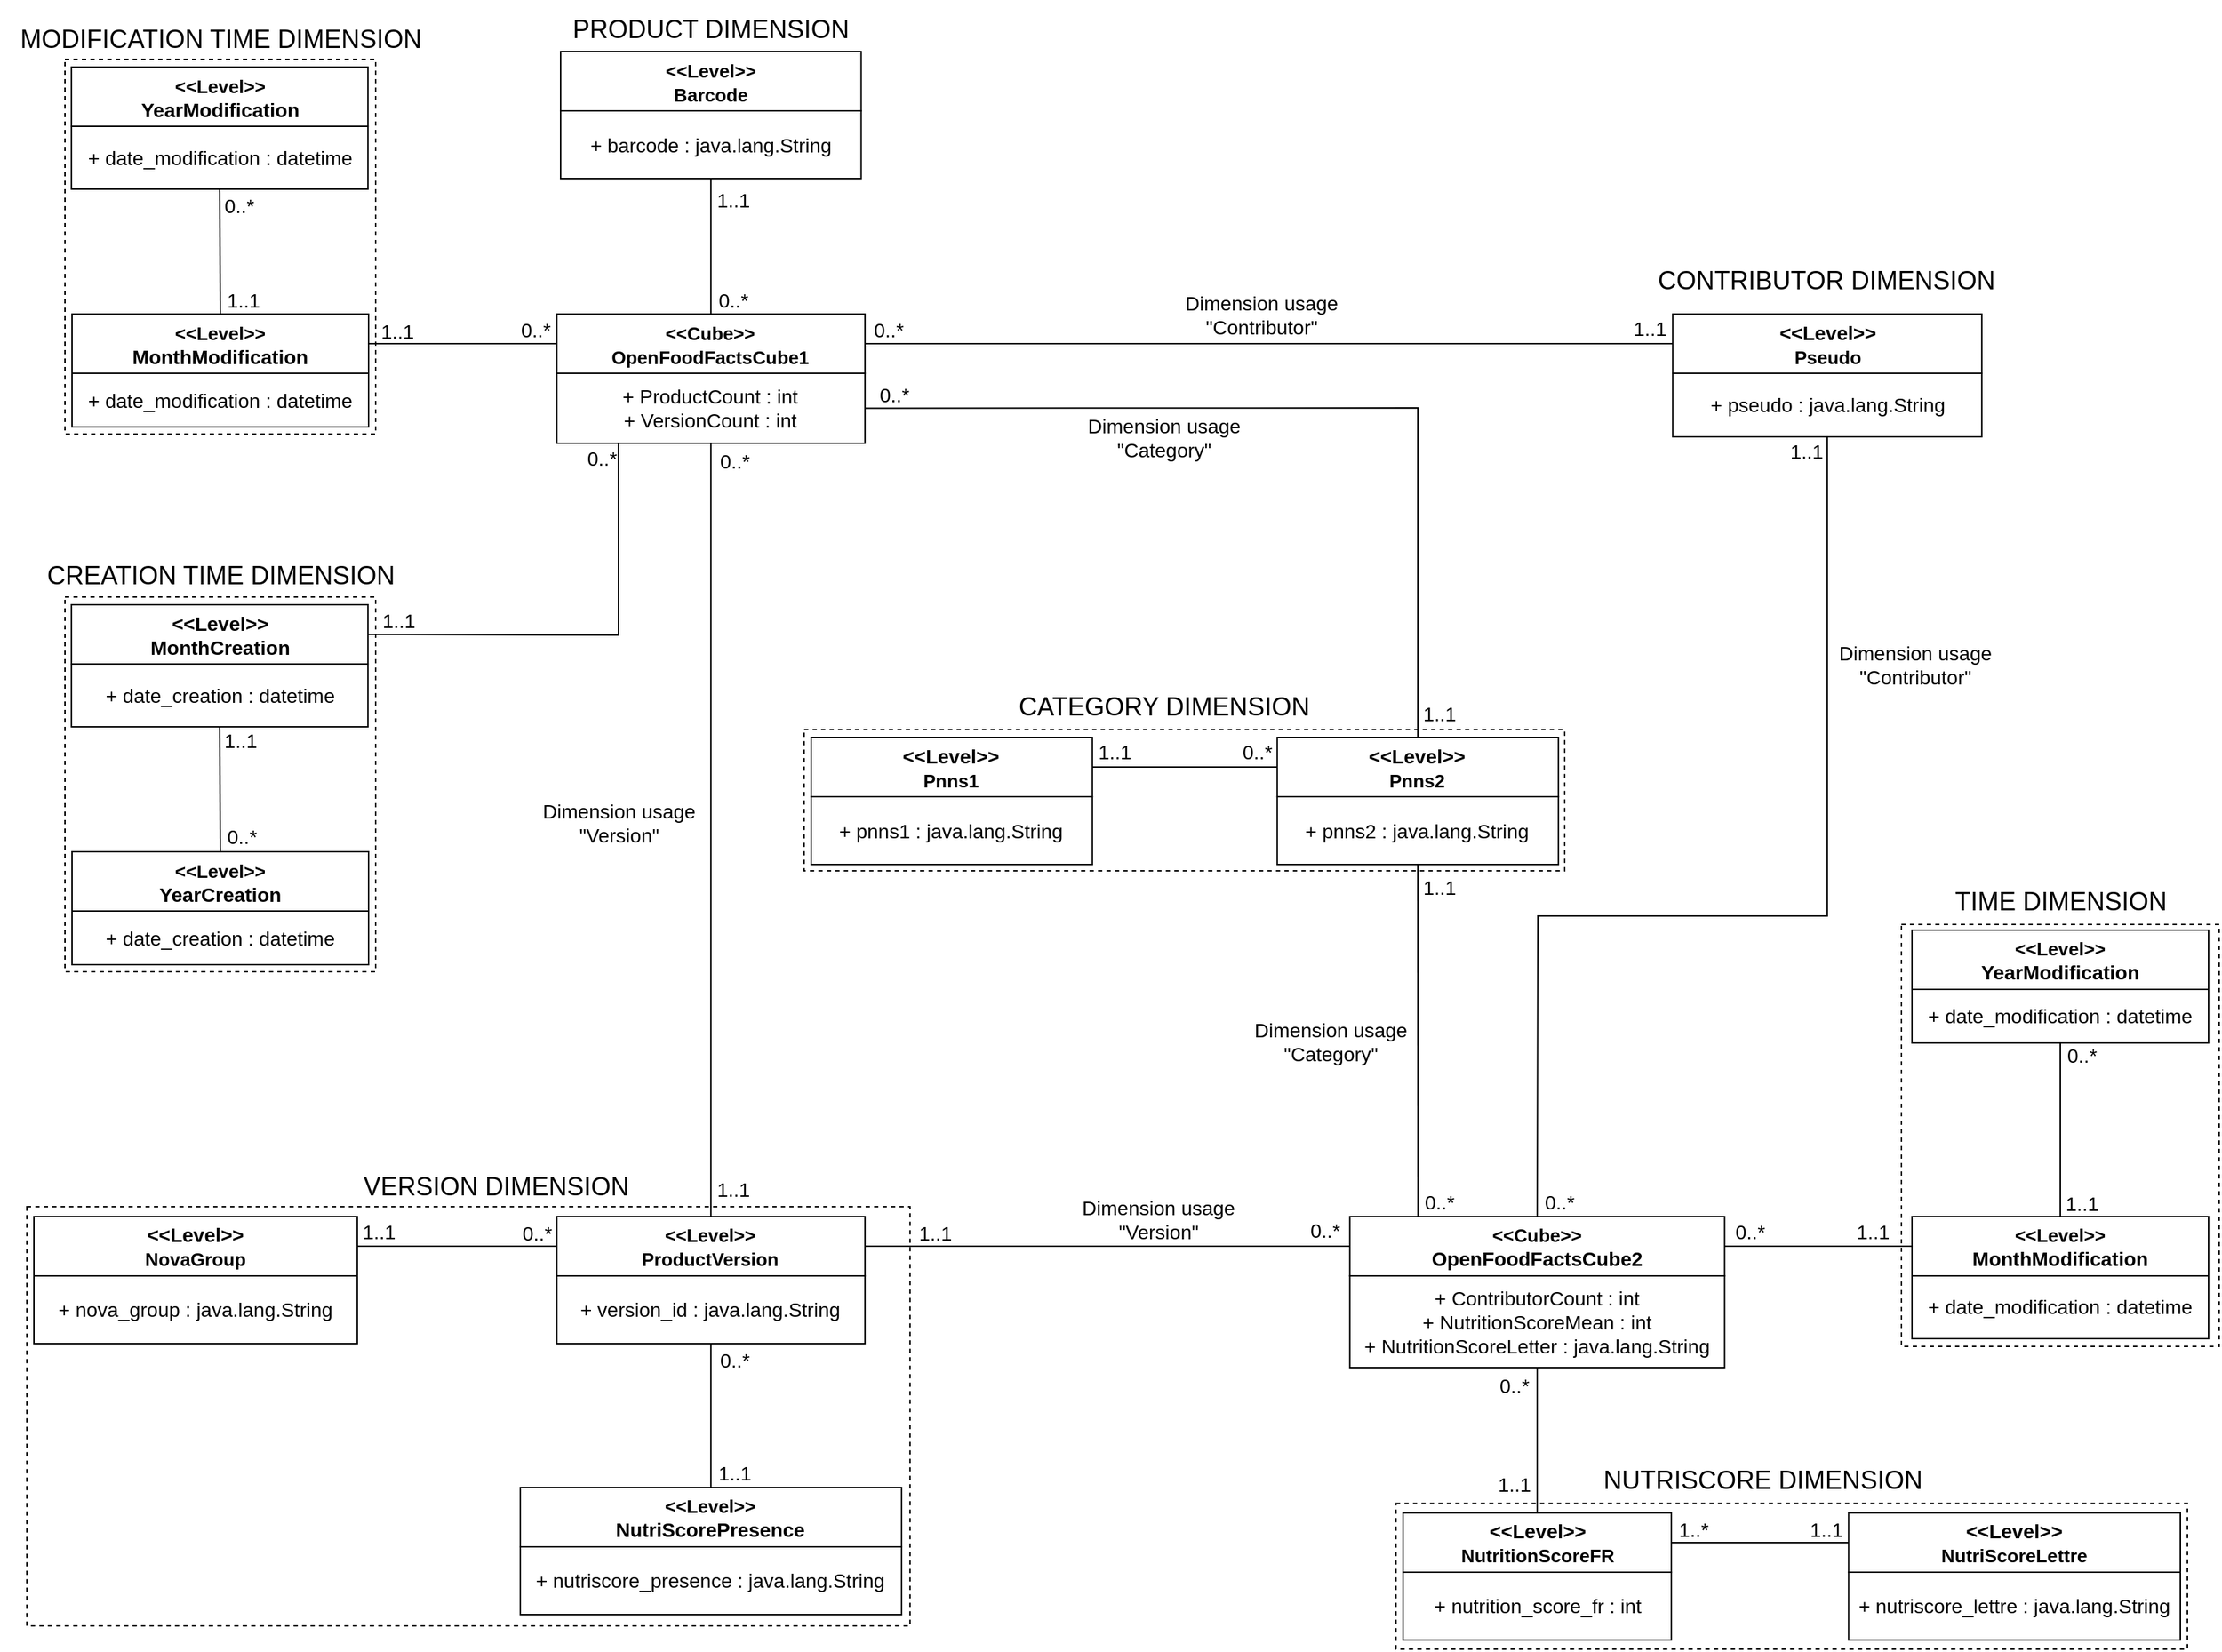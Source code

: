 <mxfile version="22.1.11" type="device">
  <diagram id="2xOe5xubepqIjJ3LcJC1" name="Page-1">
    <mxGraphModel dx="1867" dy="175" grid="1" gridSize="10" guides="1" tooltips="1" connect="1" arrows="1" fold="1" page="1" pageScale="1" pageWidth="827" pageHeight="1169" math="0" shadow="0">
      <root>
        <mxCell id="0" />
        <mxCell id="1" parent="0" />
        <mxCell id="ZT_hO3a8LjF3KQZG9V5w-110" value="" style="rounded=0;whiteSpace=wrap;html=1;fillColor=none;dashed=1;" parent="1" vertex="1">
          <mxGeometry x="1814.57" y="2416.26" width="560.43" height="103.25" as="geometry" />
        </mxCell>
        <mxCell id="-UdpKEmKfV3WiR_RU4ag-10" value="" style="rounded=0;whiteSpace=wrap;html=1;fillColor=none;dashed=1;" parent="1" vertex="1">
          <mxGeometry x="845" y="2206" width="625.43" height="297" as="geometry" />
        </mxCell>
        <mxCell id="ZT_hO3a8LjF3KQZG9V5w-55" value="" style="rounded=0;whiteSpace=wrap;html=1;fillColor=none;dashed=1;" parent="1" vertex="1">
          <mxGeometry x="1395.43" y="1868" width="538.57" height="100" as="geometry" />
        </mxCell>
        <mxCell id="6d00vNp0HRFiDjTd-FTX-48" value="" style="rounded=0;whiteSpace=wrap;html=1;fillColor=none;dashed=1;" parent="1" vertex="1">
          <mxGeometry x="872" y="1393" width="220" height="265.5" as="geometry" />
        </mxCell>
        <mxCell id="6d00vNp0HRFiDjTd-FTX-49" value="&lt;div style=&quot;&quot;&gt;&lt;span style=&quot;caret-color: rgb(0, 0, 0); font-family: sans-serif; font-size: 13.12px; font-weight: 700; background-color: rgb(255, 255, 255);&quot;&gt;&amp;lt;&amp;lt;Cube&amp;gt;&amp;gt;&lt;/span&gt;&lt;span style=&quot;background-color: initial;&quot;&gt;&lt;b&gt;&lt;br&gt;&lt;/b&gt;&lt;/span&gt;&lt;/div&gt;&lt;div style=&quot;&quot;&gt;&lt;span style=&quot;caret-color: rgb(0, 0, 0); font-family: sans-serif; font-size: 13.12px; font-weight: 700; background-color: rgb(255, 255, 255);&quot;&gt;OpenFoodFactsCube1&lt;/span&gt;&lt;/div&gt;" style="rounded=0;whiteSpace=wrap;html=1;snapToPoint=1;points=[[0.1,0],[0.2,0],[0.3,0],[0.4,0],[0.5,0],[0.6,0],[0.7,0],[0.8,0],[0.9,0],[0,0.1],[0,0.3],[0,0.5],[0,0.7],[0,0.9],[0.1,1],[0.2,1],[0.3,1],[0.4,1],[0.5,1],[0.6,1],[0.7,1],[0.8,1],[0.9,1],[1,0.1],[1,0.3],[1,0.5],[1,0.7],[1,0.9]];fontFamily=Helvetica;fontSize=14;fillColor=none;align=center;" parent="1" vertex="1">
          <mxGeometry x="1220.29" y="1573.5" width="218.28" height="42" as="geometry" />
        </mxCell>
        <mxCell id="6d00vNp0HRFiDjTd-FTX-50" value="&lt;span style=&quot;border-color: var(--border-color);&quot;&gt;+ ProductCount : int&lt;br&gt;+ VersionCount : int&lt;br style=&quot;border-color: var(--border-color);&quot;&gt;&lt;/span&gt;" style="rounded=0;whiteSpace=wrap;html=1;snapToPoint=1;points=[[0.1,0],[0.2,0],[0.3,0],[0.4,0],[0.5,0],[0.6,0],[0.7,0],[0.8,0],[0.9,0],[0,0.1],[0,0.3],[0,0.5],[0,0.7],[0,0.9],[0.1,1],[0.2,1],[0.3,1],[0.4,1],[0.5,1],[0.6,1],[0.7,1],[0.8,1],[0.9,1],[1,0.1],[1,0.3],[1,0.5],[1,0.7],[1,0.9]];fontFamily=Helvetica;fontSize=14;fillColor=none;" parent="1" vertex="1">
          <mxGeometry x="1220.29" y="1615.5" width="218.28" height="49.5" as="geometry" />
        </mxCell>
        <mxCell id="6d00vNp0HRFiDjTd-FTX-51" value="&lt;div style=&quot;&quot;&gt;&lt;span style=&quot;caret-color: rgb(0, 0, 0); font-family: sans-serif; font-size: 13.12px; background-color: rgb(255, 255, 255);&quot;&gt;&lt;b&gt;&amp;lt;&amp;lt;Level&amp;gt;&amp;gt;&lt;/b&gt;&lt;/span&gt;&lt;/div&gt;&lt;b&gt;MonthModification&lt;/b&gt;" style="rounded=0;whiteSpace=wrap;html=1;snapToPoint=1;points=[[0.1,0],[0.2,0],[0.3,0],[0.4,0],[0.5,0],[0.6,0],[0.7,0],[0.8,0],[0.9,0],[0,0.1],[0,0.3],[0,0.5],[0,0.7],[0,0.9],[0.1,1],[0.2,1],[0.3,1],[0.4,1],[0.5,1],[0.6,1],[0.7,1],[0.8,1],[0.9,1],[1,0.1],[1,0.3],[1,0.5],[1,0.7],[1,0.9]];fontFamily=Helvetica;fontSize=14;fillColor=none;align=center;" parent="1" vertex="1">
          <mxGeometry x="877" y="1573.5" width="210" height="42" as="geometry" />
        </mxCell>
        <mxCell id="6d00vNp0HRFiDjTd-FTX-52" value="&lt;span style=&quot;border-color: var(--border-color);&quot;&gt;+ date_modification&amp;nbsp;: datetime&lt;br style=&quot;border-color: var(--border-color);&quot;&gt;&lt;/span&gt;" style="rounded=0;whiteSpace=wrap;html=1;snapToPoint=1;points=[[0.1,0],[0.2,0],[0.3,0],[0.4,0],[0.5,0],[0.6,0],[0.7,0],[0.8,0],[0.9,0],[0,0.1],[0,0.3],[0,0.5],[0,0.7],[0,0.9],[0.1,1],[0.2,1],[0.3,1],[0.4,1],[0.5,1],[0.6,1],[0.7,1],[0.8,1],[0.9,1],[1,0.1],[1,0.3],[1,0.5],[1,0.7],[1,0.9]];fontFamily=Helvetica;fontSize=14;fillColor=none;" parent="1" vertex="1">
          <mxGeometry x="877" y="1615.5" width="210" height="38" as="geometry" />
        </mxCell>
        <mxCell id="6d00vNp0HRFiDjTd-FTX-53" value="&lt;div style=&quot;&quot;&gt;&lt;div style=&quot;border-color: var(--border-color);&quot;&gt;&lt;b&gt;&amp;lt;&amp;lt;Level&amp;gt;&amp;gt;&lt;span style=&quot;border-color: var(--border-color); background-color: initial;&quot;&gt;&lt;span style=&quot;border-color: var(--border-color);&quot;&gt;&lt;br style=&quot;border-color: var(--border-color);&quot;&gt;&lt;/span&gt;&lt;/span&gt;&lt;/b&gt;&lt;/div&gt;&lt;div style=&quot;border-color: var(--border-color);&quot;&gt;&lt;font style=&quot;border-color: var(--border-color);&quot; face=&quot;sans-serif&quot;&gt;&lt;span style=&quot;border-color: var(--border-color); font-size: 13.12px; background-color: rgb(255, 255, 255);&quot;&gt;&lt;b style=&quot;border-color: var(--border-color);&quot;&gt;Pseudo&lt;/b&gt;&lt;/span&gt;&lt;/font&gt;&lt;/div&gt;&lt;/div&gt;" style="rounded=0;whiteSpace=wrap;html=1;snapToPoint=1;points=[[0.1,0],[0.2,0],[0.3,0],[0.4,0],[0.5,0],[0.6,0],[0.7,0],[0.8,0],[0.9,0],[0,0.1],[0,0.3],[0,0.5],[0,0.7],[0,0.9],[0.1,1],[0.2,1],[0.3,1],[0.4,1],[0.5,1],[0.6,1],[0.7,1],[0.8,1],[0.9,1],[1,0.1],[1,0.3],[1,0.5],[1,0.7],[1,0.9]];fontFamily=Helvetica;fontSize=14;fillColor=none;align=center;" parent="1" vertex="1">
          <mxGeometry x="2010.57" y="1573.5" width="218.85" height="42" as="geometry" />
        </mxCell>
        <mxCell id="6d00vNp0HRFiDjTd-FTX-54" value="+ pseudo : java.lang.String" style="rounded=0;whiteSpace=wrap;html=1;snapToPoint=1;points=[[0.1,0],[0.2,0],[0.3,0],[0.4,0],[0.5,0],[0.6,0],[0.7,0],[0.8,0],[0.9,0],[0,0.1],[0,0.3],[0,0.5],[0,0.7],[0,0.9],[0.1,1],[0.2,1],[0.3,1],[0.4,1],[0.5,1],[0.6,1],[0.7,1],[0.8,1],[0.9,1],[1,0.1],[1,0.3],[1,0.5],[1,0.7],[1,0.9]];fontFamily=Helvetica;fontSize=14;fillColor=none;" parent="1" vertex="1">
          <mxGeometry x="2010.57" y="1615.5" width="218.85" height="45" as="geometry" />
        </mxCell>
        <mxCell id="6d00vNp0HRFiDjTd-FTX-55" value="" style="endArrow=none;html=1;rounded=0;exitX=1;exitY=0.5;exitDx=0;exitDy=0;fontStyle=1;entryX=0;entryY=0.5;entryDx=0;entryDy=0;" parent="1" source="6d00vNp0HRFiDjTd-FTX-49" target="6d00vNp0HRFiDjTd-FTX-53" edge="1">
          <mxGeometry width="50" height="50" relative="1" as="geometry">
            <mxPoint x="1192.29" y="1713.63" as="sourcePoint" />
            <mxPoint x="1990" y="1590" as="targetPoint" />
            <Array as="points" />
          </mxGeometry>
        </mxCell>
        <mxCell id="6d00vNp0HRFiDjTd-FTX-56" value="" style="endArrow=none;html=1;rounded=0;exitX=1;exitY=0.5;exitDx=0;exitDy=0;entryX=0;entryY=0.5;entryDx=0;entryDy=0;" parent="1" source="6d00vNp0HRFiDjTd-FTX-51" target="6d00vNp0HRFiDjTd-FTX-49" edge="1">
          <mxGeometry width="50" height="50" relative="1" as="geometry">
            <mxPoint x="1202.29" y="1780.5" as="sourcePoint" />
            <mxPoint x="1270.29" y="1773.5" as="targetPoint" />
          </mxGeometry>
        </mxCell>
        <mxCell id="6d00vNp0HRFiDjTd-FTX-57" value="&lt;font style=&quot;font-size: 14px;&quot;&gt;1..1&lt;/font&gt;" style="text;html=1;align=center;verticalAlign=middle;resizable=0;points=[];autosize=1;strokeColor=none;fillColor=none;" parent="1" vertex="1">
          <mxGeometry x="1968.64" y="1569" width="50" height="30" as="geometry" />
        </mxCell>
        <mxCell id="6d00vNp0HRFiDjTd-FTX-58" value="&lt;font style=&quot;font-size: 14px;&quot;&gt;0..*&lt;/font&gt;" style="text;html=1;align=center;verticalAlign=middle;resizable=0;points=[];autosize=1;strokeColor=none;fillColor=none;" parent="1" vertex="1">
          <mxGeometry x="1434.57" y="1569.5" width="40" height="30" as="geometry" />
        </mxCell>
        <mxCell id="6d00vNp0HRFiDjTd-FTX-59" value="&lt;font style=&quot;font-size: 14px;&quot;&gt;0..*&lt;/font&gt;" style="text;html=1;align=center;verticalAlign=middle;resizable=0;points=[];autosize=1;strokeColor=none;fillColor=none;" parent="1" vertex="1">
          <mxGeometry x="1185.43" y="1569.5" width="40" height="30" as="geometry" />
        </mxCell>
        <mxCell id="6d00vNp0HRFiDjTd-FTX-60" value="&lt;font style=&quot;font-size: 14px;&quot;&gt;1..1&lt;/font&gt;" style="text;html=1;align=center;verticalAlign=middle;resizable=0;points=[];autosize=1;strokeColor=none;fillColor=none;" parent="1" vertex="1">
          <mxGeometry x="1081.57" y="1570.5" width="50" height="30" as="geometry" />
        </mxCell>
        <mxCell id="6d00vNp0HRFiDjTd-FTX-61" value="&lt;div style=&quot;&quot;&gt;&lt;span style=&quot;caret-color: rgb(0, 0, 0); font-family: sans-serif; font-size: 13.12px; font-weight: 700; background-color: rgb(255, 255, 255);&quot;&gt;&amp;lt;&amp;lt;Level&amp;gt;&amp;gt;&lt;/span&gt;&lt;span style=&quot;background-color: initial;&quot;&gt;&lt;b&gt;&lt;br&gt;&lt;/b&gt;&lt;/span&gt;&lt;/div&gt;&lt;div style=&quot;&quot;&gt;&lt;font face=&quot;sans-serif&quot;&gt;&lt;span style=&quot;font-size: 13.12px; background-color: rgb(255, 255, 255);&quot;&gt;&lt;b&gt;Barcode&lt;/b&gt;&lt;/span&gt;&lt;/font&gt;&lt;/div&gt;" style="rounded=0;whiteSpace=wrap;html=1;snapToPoint=1;points=[[0.1,0],[0.2,0],[0.3,0],[0.4,0],[0.5,0],[0.6,0],[0.7,0],[0.8,0],[0.9,0],[0,0.1],[0,0.3],[0,0.5],[0,0.7],[0,0.9],[0.1,1],[0.2,1],[0.3,1],[0.4,1],[0.5,1],[0.6,1],[0.7,1],[0.8,1],[0.9,1],[1,0.1],[1,0.3],[1,0.5],[1,0.7],[1,0.9]];fontFamily=Helvetica;fontSize=14;fillColor=none;align=center;" parent="1" vertex="1">
          <mxGeometry x="1223.04" y="1387.5" width="212.78" height="42" as="geometry" />
        </mxCell>
        <mxCell id="6d00vNp0HRFiDjTd-FTX-62" value="&lt;span style=&quot;border-color: var(--border-color);&quot;&gt;+ barcode : java.lang.String&lt;br style=&quot;border-color: var(--border-color);&quot;&gt;&lt;/span&gt;" style="rounded=0;whiteSpace=wrap;html=1;snapToPoint=1;points=[[0.1,0],[0.2,0],[0.3,0],[0.4,0],[0.5,0],[0.6,0],[0.7,0],[0.8,0],[0.9,0],[0,0.1],[0,0.3],[0,0.5],[0,0.7],[0,0.9],[0.1,1],[0.2,1],[0.3,1],[0.4,1],[0.5,1],[0.6,1],[0.7,1],[0.8,1],[0.9,1],[1,0.1],[1,0.3],[1,0.5],[1,0.7],[1,0.9]];fontFamily=Helvetica;fontSize=14;fillColor=none;" parent="1" vertex="1">
          <mxGeometry x="1223.04" y="1429.5" width="212.78" height="48" as="geometry" />
        </mxCell>
        <mxCell id="6d00vNp0HRFiDjTd-FTX-63" value="&lt;font style=&quot;font-size: 18px;&quot;&gt;PRODUCT DIMENSION&lt;/font&gt;" style="text;html=1;align=center;verticalAlign=middle;resizable=0;points=[];autosize=1;strokeColor=none;fillColor=none;" parent="1" vertex="1">
          <mxGeometry x="1219.43" y="1351.5" width="220" height="40" as="geometry" />
        </mxCell>
        <mxCell id="6d00vNp0HRFiDjTd-FTX-64" value="&lt;div style=&quot;&quot;&gt;&lt;b&gt;&lt;span style=&quot;caret-color: rgb(0, 0, 0); font-family: sans-serif; font-size: 13.12px; background-color: rgb(255, 255, 255);&quot;&gt;&amp;lt;&amp;lt;Level&amp;gt;&amp;gt;&lt;/span&gt;&lt;/b&gt;&lt;/div&gt;&lt;b style=&quot;border-color: var(--border-color);&quot;&gt;YearModification&lt;/b&gt;" style="rounded=0;whiteSpace=wrap;html=1;snapToPoint=1;points=[[0.1,0],[0.2,0],[0.3,0],[0.4,0],[0.5,0],[0.6,0],[0.7,0],[0.8,0],[0.9,0],[0,0.1],[0,0.3],[0,0.5],[0,0.7],[0,0.9],[0.1,1],[0.2,1],[0.3,1],[0.4,1],[0.5,1],[0.6,1],[0.7,1],[0.8,1],[0.9,1],[1,0.1],[1,0.3],[1,0.5],[1,0.7],[1,0.9]];fontFamily=Helvetica;fontSize=14;fillColor=none;align=center;" parent="1" vertex="1">
          <mxGeometry x="876.57" y="1398.5" width="210" height="42" as="geometry" />
        </mxCell>
        <mxCell id="6d00vNp0HRFiDjTd-FTX-65" value="&lt;span style=&quot;border-color: var(--border-color);&quot;&gt;&lt;span style=&quot;border-color: var(--border-color);&quot;&gt;+ date_modification&amp;nbsp;: datetime&lt;br style=&quot;border-color: var(--border-color);&quot;&gt;&lt;/span&gt;&lt;/span&gt;" style="rounded=0;whiteSpace=wrap;html=1;snapToPoint=1;points=[[0.1,0],[0.2,0],[0.3,0],[0.4,0],[0.5,0],[0.6,0],[0.7,0],[0.8,0],[0.9,0],[0,0.1],[0,0.3],[0,0.5],[0,0.7],[0,0.9],[0.1,1],[0.2,1],[0.3,1],[0.4,1],[0.5,1],[0.6,1],[0.7,1],[0.8,1],[0.9,1],[1,0.1],[1,0.3],[1,0.5],[1,0.7],[1,0.9]];fontFamily=Helvetica;fontSize=14;fillColor=none;" parent="1" vertex="1">
          <mxGeometry x="876.57" y="1440.5" width="210" height="44.5" as="geometry" />
        </mxCell>
        <mxCell id="6d00vNp0HRFiDjTd-FTX-66" value="" style="endArrow=none;html=1;rounded=0;entryX=0.5;entryY=0;entryDx=0;entryDy=0;exitX=0.5;exitY=1;exitDx=0;exitDy=0;" parent="1" source="6d00vNp0HRFiDjTd-FTX-65" target="6d00vNp0HRFiDjTd-FTX-51" edge="1">
          <mxGeometry width="50" height="50" relative="1" as="geometry">
            <mxPoint x="1022.43" y="1525" as="sourcePoint" />
            <mxPoint x="1002.43" y="1555" as="targetPoint" />
          </mxGeometry>
        </mxCell>
        <mxCell id="6d00vNp0HRFiDjTd-FTX-67" value="&lt;font style=&quot;font-size: 14px;&quot;&gt;0..*&lt;/font&gt;" style="text;html=1;align=center;verticalAlign=middle;resizable=0;points=[];autosize=1;strokeColor=none;fillColor=none;" parent="1" vertex="1">
          <mxGeometry x="975.43" y="1481.5" width="40" height="30" as="geometry" />
        </mxCell>
        <mxCell id="6d00vNp0HRFiDjTd-FTX-68" value="&lt;font style=&quot;font-size: 14px;&quot;&gt;1..1&lt;/font&gt;" style="text;html=1;align=center;verticalAlign=middle;resizable=0;points=[];autosize=1;strokeColor=none;fillColor=none;" parent="1" vertex="1">
          <mxGeometry x="973.43" y="1548.5" width="50" height="30" as="geometry" />
        </mxCell>
        <mxCell id="6d00vNp0HRFiDjTd-FTX-69" value="" style="endArrow=none;html=1;rounded=0;exitX=0.5;exitY=1;exitDx=0;exitDy=0;entryX=0.5;entryY=0;entryDx=0;entryDy=0;fontStyle=1" parent="1" source="6d00vNp0HRFiDjTd-FTX-62" target="6d00vNp0HRFiDjTd-FTX-49" edge="1">
          <mxGeometry width="50" height="50" relative="1" as="geometry">
            <mxPoint x="1566.15" y="1400.5" as="sourcePoint" />
            <mxPoint x="1773.15" y="1557.5" as="targetPoint" />
          </mxGeometry>
        </mxCell>
        <mxCell id="6d00vNp0HRFiDjTd-FTX-70" value="&lt;font style=&quot;font-size: 14px;&quot;&gt;1..1&lt;/font&gt;" style="text;html=1;align=center;verticalAlign=middle;resizable=0;points=[];autosize=1;strokeColor=none;fillColor=none;" parent="1" vertex="1">
          <mxGeometry x="1320.29" y="1477.5" width="50" height="30" as="geometry" />
        </mxCell>
        <mxCell id="6d00vNp0HRFiDjTd-FTX-71" value="&lt;font style=&quot;font-size: 14px;&quot;&gt;0..*&lt;/font&gt;" style="text;html=1;align=center;verticalAlign=middle;resizable=0;points=[];autosize=1;strokeColor=none;fillColor=none;" parent="1" vertex="1">
          <mxGeometry x="1325.29" y="1548.5" width="40" height="30" as="geometry" />
        </mxCell>
        <mxCell id="6d00vNp0HRFiDjTd-FTX-74" value="&lt;font style=&quot;font-size: 18px;&quot;&gt;MODIFICATION TIME DIMENSION&lt;/font&gt;" style="text;html=1;align=center;verticalAlign=middle;resizable=0;points=[];autosize=1;strokeColor=none;fillColor=none;" parent="1" vertex="1">
          <mxGeometry x="826.57" y="1359" width="310" height="40" as="geometry" />
        </mxCell>
        <mxCell id="6d00vNp0HRFiDjTd-FTX-80" value="&lt;font style=&quot;font-size: 18px;&quot;&gt;CONTRIBUTOR DIMENSION&lt;/font&gt;" style="text;html=1;align=center;verticalAlign=middle;resizable=0;points=[];autosize=1;strokeColor=none;fillColor=none;" parent="1" vertex="1">
          <mxGeometry x="1989.28" y="1529.5" width="260" height="40" as="geometry" />
        </mxCell>
        <mxCell id="-UdpKEmKfV3WiR_RU4ag-1" value="&lt;div style=&quot;&quot;&gt;&lt;span style=&quot;caret-color: rgb(0, 0, 0); font-family: sans-serif; font-size: 13.12px; font-weight: 700; background-color: rgb(255, 255, 255);&quot;&gt;&amp;lt;&amp;lt;Level&amp;gt;&amp;gt;&lt;/span&gt;&lt;span style=&quot;background-color: initial;&quot;&gt;&lt;b&gt;&lt;br&gt;&lt;/b&gt;&lt;/span&gt;&lt;/div&gt;&lt;div style=&quot;&quot;&gt;&lt;font face=&quot;sans-serif&quot;&gt;&lt;span style=&quot;font-size: 13.12px; background-color: rgb(255, 255, 255);&quot;&gt;&lt;b&gt;Product&lt;/b&gt;&lt;/span&gt;&lt;/font&gt;&lt;b style=&quot;font-size: 13.12px; font-family: sans-serif;&quot;&gt;Version&lt;/b&gt;&lt;/div&gt;" style="rounded=0;whiteSpace=wrap;html=1;snapToPoint=1;points=[[0.1,0],[0.2,0],[0.3,0],[0.4,0],[0.5,0],[0.6,0],[0.7,0],[0.8,0],[0.9,0],[0,0.1],[0,0.3],[0,0.5],[0,0.7],[0,0.9],[0.1,1],[0.2,1],[0.3,1],[0.4,1],[0.5,1],[0.6,1],[0.7,1],[0.8,1],[0.9,1],[1,0.1],[1,0.3],[1,0.5],[1,0.7],[1,0.9]];fontFamily=Helvetica;fontSize=14;fillColor=none;align=center;" parent="1" vertex="1">
          <mxGeometry x="1220.29" y="2213" width="218.28" height="42" as="geometry" />
        </mxCell>
        <mxCell id="-UdpKEmKfV3WiR_RU4ag-2" value="+ version_id : java.lang.String" style="rounded=0;whiteSpace=wrap;html=1;snapToPoint=1;points=[[0.1,0],[0.2,0],[0.3,0],[0.4,0],[0.5,0],[0.6,0],[0.7,0],[0.8,0],[0.9,0],[0,0.1],[0,0.3],[0,0.5],[0,0.7],[0,0.9],[0.1,1],[0.2,1],[0.3,1],[0.4,1],[0.5,1],[0.6,1],[0.7,1],[0.8,1],[0.9,1],[1,0.1],[1,0.3],[1,0.5],[1,0.7],[1,0.9]];fontFamily=Helvetica;fontSize=14;fillColor=none;" parent="1" vertex="1">
          <mxGeometry x="1220.29" y="2255" width="218.28" height="48" as="geometry" />
        </mxCell>
        <mxCell id="-UdpKEmKfV3WiR_RU4ag-3" value="&lt;font style=&quot;font-size: 18px;&quot;&gt;VERSION DIMENSION&lt;/font&gt;" style="text;html=1;align=center;verticalAlign=middle;resizable=0;points=[];autosize=1;strokeColor=none;fillColor=none;" parent="1" vertex="1">
          <mxGeometry x="1071.71" y="2172" width="210" height="40" as="geometry" />
        </mxCell>
        <mxCell id="-UdpKEmKfV3WiR_RU4ag-5" value="&lt;div style=&quot;&quot;&gt;&lt;b&gt;&lt;span style=&quot;caret-color: rgb(0, 0, 0); font-family: sans-serif; font-size: 13.12px; background-color: rgb(255, 255, 255);&quot;&gt;&amp;lt;&amp;lt;Level&amp;gt;&amp;gt;&lt;/span&gt;&lt;span style=&quot;background-color: initial;&quot;&gt;&lt;br&gt;&lt;/span&gt;&lt;/b&gt;&lt;/div&gt;&lt;div style=&quot;&quot;&gt;&lt;b&gt;NutriScorePresence&lt;/b&gt;&lt;br&gt;&lt;/div&gt;" style="rounded=0;whiteSpace=wrap;html=1;snapToPoint=1;points=[[0.1,0],[0.2,0],[0.3,0],[0.4,0],[0.5,0],[0.6,0],[0.7,0],[0.8,0],[0.9,0],[0,0.1],[0,0.3],[0,0.5],[0,0.7],[0,0.9],[0.1,1],[0.2,1],[0.3,1],[0.4,1],[0.5,1],[0.6,1],[0.7,1],[0.8,1],[0.9,1],[1,0.1],[1,0.3],[1,0.5],[1,0.7],[1,0.9]];fontFamily=Helvetica;fontSize=14;fillColor=none;align=center;" parent="1" vertex="1">
          <mxGeometry x="1194.43" y="2405" width="270" height="42" as="geometry" />
        </mxCell>
        <mxCell id="-UdpKEmKfV3WiR_RU4ag-6" value="+&amp;nbsp;nutriscore_presence : java.lang.String" style="rounded=0;whiteSpace=wrap;html=1;snapToPoint=1;points=[[0.1,0],[0.2,0],[0.3,0],[0.4,0],[0.5,0],[0.6,0],[0.7,0],[0.8,0],[0.9,0],[0,0.1],[0,0.3],[0,0.5],[0,0.7],[0,0.9],[0.1,1],[0.2,1],[0.3,1],[0.4,1],[0.5,1],[0.6,1],[0.7,1],[0.8,1],[0.9,1],[1,0.1],[1,0.3],[1,0.5],[1,0.7],[1,0.9]];fontFamily=Helvetica;fontSize=14;fillColor=none;" parent="1" vertex="1">
          <mxGeometry x="1194.43" y="2447" width="270" height="48" as="geometry" />
        </mxCell>
        <mxCell id="-UdpKEmKfV3WiR_RU4ag-7" value="" style="endArrow=none;html=1;rounded=0;entryX=0.5;entryY=1;entryDx=0;entryDy=0;fontStyle=1;exitX=0.5;exitY=0;exitDx=0;exitDy=0;" parent="1" source="-UdpKEmKfV3WiR_RU4ag-5" target="-UdpKEmKfV3WiR_RU4ag-2" edge="1">
          <mxGeometry width="50" height="50" relative="1" as="geometry">
            <mxPoint x="1306.57" y="2304" as="sourcePoint" />
            <mxPoint x="1128.29" y="2407.75" as="targetPoint" />
          </mxGeometry>
        </mxCell>
        <mxCell id="-UdpKEmKfV3WiR_RU4ag-8" value="&lt;font style=&quot;font-size: 14px;&quot;&gt;1..1&lt;/font&gt;" style="text;html=1;align=center;verticalAlign=middle;resizable=0;points=[];autosize=1;strokeColor=none;fillColor=none;" parent="1" vertex="1">
          <mxGeometry x="1321.29" y="2380" width="50" height="30" as="geometry" />
        </mxCell>
        <mxCell id="-UdpKEmKfV3WiR_RU4ag-9" value="&lt;font style=&quot;font-size: 14px;&quot;&gt;0..*&lt;/font&gt;" style="text;html=1;align=center;verticalAlign=middle;resizable=0;points=[];autosize=1;strokeColor=none;fillColor=none;" parent="1" vertex="1">
          <mxGeometry x="1326.29" y="2300" width="40" height="30" as="geometry" />
        </mxCell>
        <mxCell id="-UdpKEmKfV3WiR_RU4ag-11" value="" style="endArrow=none;html=1;rounded=0;entryX=0.5;entryY=1;entryDx=0;entryDy=0;fontStyle=1;exitX=0.5;exitY=0;exitDx=0;exitDy=0;" parent="1" source="-UdpKEmKfV3WiR_RU4ag-1" target="6d00vNp0HRFiDjTd-FTX-50" edge="1">
          <mxGeometry width="50" height="50" relative="1" as="geometry">
            <mxPoint x="1525.71" y="1786.5" as="sourcePoint" />
            <mxPoint x="1525.71" y="1656.5" as="targetPoint" />
          </mxGeometry>
        </mxCell>
        <mxCell id="-UdpKEmKfV3WiR_RU4ag-12" value="&lt;font style=&quot;font-size: 14px;&quot;&gt;1..1&lt;/font&gt;" style="text;html=1;align=center;verticalAlign=middle;resizable=0;points=[];autosize=1;strokeColor=none;fillColor=none;" parent="1" vertex="1">
          <mxGeometry x="1320.29" y="2179" width="50" height="30" as="geometry" />
        </mxCell>
        <mxCell id="-UdpKEmKfV3WiR_RU4ag-13" value="&lt;font style=&quot;font-size: 14px;&quot;&gt;0..*&lt;/font&gt;" style="text;html=1;align=center;verticalAlign=middle;resizable=0;points=[];autosize=1;strokeColor=none;fillColor=none;" parent="1" vertex="1">
          <mxGeometry x="1326.29" y="1663" width="40" height="30" as="geometry" />
        </mxCell>
        <mxCell id="ZT_hO3a8LjF3KQZG9V5w-1" value="&lt;div style=&quot;&quot;&gt;&lt;div style=&quot;border-color: var(--border-color);&quot;&gt;&lt;b&gt;&amp;lt;&amp;lt;Level&amp;gt;&amp;gt;&lt;span style=&quot;border-color: var(--border-color); background-color: initial;&quot;&gt;&lt;span style=&quot;border-color: var(--border-color);&quot;&gt;&lt;br style=&quot;border-color: var(--border-color);&quot;&gt;&lt;/span&gt;&lt;/span&gt;&lt;/b&gt;&lt;/div&gt;&lt;div style=&quot;border-color: var(--border-color);&quot;&gt;&lt;font style=&quot;border-color: var(--border-color);&quot; face=&quot;sans-serif&quot;&gt;&lt;span style=&quot;border-color: var(--border-color); font-size: 13.12px; background-color: rgb(255, 255, 255);&quot;&gt;&lt;b style=&quot;border-color: var(--border-color);&quot;&gt;Pnns2&lt;/b&gt;&lt;/span&gt;&lt;/font&gt;&lt;/div&gt;&lt;/div&gt;" style="rounded=0;whiteSpace=wrap;html=1;snapToPoint=1;points=[[0.1,0],[0.2,0],[0.3,0],[0.4,0],[0.5,0],[0.6,0],[0.7,0],[0.8,0],[0.9,0],[0,0.1],[0,0.3],[0,0.5],[0,0.7],[0,0.9],[0.1,1],[0.2,1],[0.3,1],[0.4,1],[0.5,1],[0.6,1],[0.7,1],[0.8,1],[0.9,1],[1,0.1],[1,0.3],[1,0.5],[1,0.7],[1,0.9]];fontFamily=Helvetica;fontSize=14;fillColor=none;align=center;" parent="1" vertex="1">
          <mxGeometry x="1730.43" y="1873.5" width="199.14" height="42" as="geometry" />
        </mxCell>
        <mxCell id="ZT_hO3a8LjF3KQZG9V5w-2" value="+ pnns2 : java.lang.String" style="rounded=0;whiteSpace=wrap;html=1;snapToPoint=1;points=[[0.1,0],[0.2,0],[0.3,0],[0.4,0],[0.5,0],[0.6,0],[0.7,0],[0.8,0],[0.9,0],[0,0.1],[0,0.3],[0,0.5],[0,0.7],[0,0.9],[0.1,1],[0.2,1],[0.3,1],[0.4,1],[0.5,1],[0.6,1],[0.7,1],[0.8,1],[0.9,1],[1,0.1],[1,0.3],[1,0.5],[1,0.7],[1,0.9]];fontFamily=Helvetica;fontSize=14;fillColor=none;" parent="1" vertex="1">
          <mxGeometry x="1730.43" y="1915.5" width="199.14" height="48" as="geometry" />
        </mxCell>
        <mxCell id="ZT_hO3a8LjF3KQZG9V5w-3" value="&lt;font style=&quot;font-size: 18px;&quot;&gt;CATEGORY DIMENSION&lt;/font&gt;" style="text;html=1;align=center;verticalAlign=middle;resizable=0;points=[];autosize=1;strokeColor=none;fillColor=none;" parent="1" vertex="1">
          <mxGeometry x="1535.22" y="1832" width="230" height="40" as="geometry" />
        </mxCell>
        <mxCell id="ZT_hO3a8LjF3KQZG9V5w-4" value="&lt;div style=&quot;&quot;&gt;&lt;div style=&quot;border-color: var(--border-color);&quot;&gt;&lt;b&gt;&amp;lt;&amp;lt;Level&amp;gt;&amp;gt;&lt;span style=&quot;border-color: var(--border-color); background-color: initial;&quot;&gt;&lt;span style=&quot;border-color: var(--border-color);&quot;&gt;&lt;br style=&quot;border-color: var(--border-color);&quot;&gt;&lt;/span&gt;&lt;/span&gt;&lt;/b&gt;&lt;/div&gt;&lt;div style=&quot;border-color: var(--border-color);&quot;&gt;&lt;font style=&quot;border-color: var(--border-color);&quot; face=&quot;sans-serif&quot;&gt;&lt;span style=&quot;border-color: var(--border-color); font-size: 13.12px; background-color: rgb(255, 255, 255);&quot;&gt;&lt;b style=&quot;border-color: var(--border-color);&quot;&gt;Pnns1&lt;/b&gt;&lt;/span&gt;&lt;/font&gt;&lt;/div&gt;&lt;/div&gt;" style="rounded=0;whiteSpace=wrap;html=1;snapToPoint=1;points=[[0.1,0],[0.2,0],[0.3,0],[0.4,0],[0.5,0],[0.6,0],[0.7,0],[0.8,0],[0.9,0],[0,0.1],[0,0.3],[0,0.5],[0,0.7],[0,0.9],[0.1,1],[0.2,1],[0.3,1],[0.4,1],[0.5,1],[0.6,1],[0.7,1],[0.8,1],[0.9,1],[1,0.1],[1,0.3],[1,0.5],[1,0.7],[1,0.9]];fontFamily=Helvetica;fontSize=14;fillColor=none;align=center;" parent="1" vertex="1">
          <mxGeometry x="1400.43" y="1873.5" width="199.14" height="42" as="geometry" />
        </mxCell>
        <mxCell id="ZT_hO3a8LjF3KQZG9V5w-5" value="+ pnns1 : java.lang.String" style="rounded=0;whiteSpace=wrap;html=1;snapToPoint=1;points=[[0.1,0],[0.2,0],[0.3,0],[0.4,0],[0.5,0],[0.6,0],[0.7,0],[0.8,0],[0.9,0],[0,0.1],[0,0.3],[0,0.5],[0,0.7],[0,0.9],[0.1,1],[0.2,1],[0.3,1],[0.4,1],[0.5,1],[0.6,1],[0.7,1],[0.8,1],[0.9,1],[1,0.1],[1,0.3],[1,0.5],[1,0.7],[1,0.9]];fontFamily=Helvetica;fontSize=14;fillColor=none;" parent="1" vertex="1">
          <mxGeometry x="1400.43" y="1915.5" width="199.14" height="48" as="geometry" />
        </mxCell>
        <mxCell id="ZT_hO3a8LjF3KQZG9V5w-6" value="" style="endArrow=none;html=1;rounded=0;entryX=0;entryY=0.5;entryDx=0;entryDy=0;fontStyle=1;exitX=1;exitY=0.5;exitDx=0;exitDy=0;" parent="1" source="ZT_hO3a8LjF3KQZG9V5w-4" target="ZT_hO3a8LjF3KQZG9V5w-1" edge="1">
          <mxGeometry width="50" height="50" relative="1" as="geometry">
            <mxPoint x="1613.14" y="2041.38" as="sourcePoint" />
            <mxPoint x="1613.14" y="1939.38" as="targetPoint" />
          </mxGeometry>
        </mxCell>
        <mxCell id="ZT_hO3a8LjF3KQZG9V5w-7" value="&lt;font style=&quot;font-size: 14px;&quot;&gt;1..1&lt;/font&gt;" style="text;html=1;align=center;verticalAlign=middle;resizable=0;points=[];autosize=1;strokeColor=none;fillColor=none;" parent="1" vertex="1">
          <mxGeometry x="1589.57" y="1868.5" width="50" height="30" as="geometry" />
        </mxCell>
        <mxCell id="ZT_hO3a8LjF3KQZG9V5w-8" value="&lt;font style=&quot;font-size: 14px;&quot;&gt;0..*&lt;/font&gt;" style="text;html=1;align=center;verticalAlign=middle;resizable=0;points=[];autosize=1;strokeColor=none;fillColor=none;" parent="1" vertex="1">
          <mxGeometry x="1696.43" y="1868.5" width="40" height="30" as="geometry" />
        </mxCell>
        <mxCell id="ZT_hO3a8LjF3KQZG9V5w-53" value="&lt;div style=&quot;&quot;&gt;&lt;span style=&quot;caret-color: rgb(0, 0, 0); font-family: sans-serif; font-size: 13.12px; font-weight: 700; background-color: rgb(255, 255, 255);&quot;&gt;&amp;lt;&amp;lt;Cube&amp;gt;&amp;gt;&lt;/span&gt;&lt;span style=&quot;background-color: initial;&quot;&gt;&lt;b&gt;&lt;br&gt;&lt;/b&gt;&lt;/span&gt;&lt;/div&gt;&lt;div style=&quot;&quot;&gt;&lt;b&gt;OpenFoodFactsCube2&lt;/b&gt;&lt;br&gt;&lt;/div&gt;" style="rounded=0;whiteSpace=wrap;html=1;snapToPoint=1;points=[[0.1,0],[0.2,0],[0.3,0],[0.4,0],[0.5,0],[0.6,0],[0.7,0],[0.8,0],[0.9,0],[0,0.1],[0,0.3],[0,0.5],[0,0.7],[0,0.9],[0.1,1],[0.2,1],[0.3,1],[0.4,1],[0.5,1],[0.6,1],[0.7,1],[0.8,1],[0.9,1],[1,0.1],[1,0.3],[1,0.5],[1,0.7],[1,0.9]];fontFamily=Helvetica;fontSize=14;fillColor=none;align=center;" parent="1" vertex="1">
          <mxGeometry x="1781.85" y="2213" width="265.43" height="42" as="geometry" />
        </mxCell>
        <mxCell id="ZT_hO3a8LjF3KQZG9V5w-54" value="&lt;span style=&quot;border-color: var(--border-color);&quot;&gt;+ ContributorCount : int&lt;br&gt;+ NutritionScoreMean : int&lt;br&gt;+ NutritionScoreLetter : java.lang.String&lt;br style=&quot;border-color: var(--border-color);&quot;&gt;&lt;/span&gt;" style="rounded=0;whiteSpace=wrap;html=1;snapToPoint=1;points=[[0.1,0],[0.2,0],[0.3,0],[0.4,0],[0.5,0],[0.6,0],[0.7,0],[0.8,0],[0.9,0],[0,0.1],[0,0.3],[0,0.5],[0,0.7],[0,0.9],[0.1,1],[0.2,1],[0.3,1],[0.4,1],[0.5,1],[0.6,1],[0.7,1],[0.8,1],[0.9,1],[1,0.1],[1,0.3],[1,0.5],[1,0.7],[1,0.9]];fontFamily=Helvetica;fontSize=14;fillColor=none;" parent="1" vertex="1">
          <mxGeometry x="1781.85" y="2255" width="265.43" height="65" as="geometry" />
        </mxCell>
        <mxCell id="ZT_hO3a8LjF3KQZG9V5w-59" value="" style="rounded=0;whiteSpace=wrap;html=1;fillColor=none;dashed=1;" parent="1" vertex="1">
          <mxGeometry x="2172.5" y="2006" width="225" height="299" as="geometry" />
        </mxCell>
        <mxCell id="ZT_hO3a8LjF3KQZG9V5w-60" value="&lt;div style=&quot;&quot;&gt;&lt;span style=&quot;caret-color: rgb(0, 0, 0); font-family: sans-serif; font-size: 13.12px; background-color: rgb(255, 255, 255);&quot;&gt;&lt;b&gt;&amp;lt;&amp;lt;Level&amp;gt;&amp;gt;&lt;/b&gt;&lt;/span&gt;&lt;/div&gt;&lt;b&gt;YearModification&lt;/b&gt;" style="rounded=0;whiteSpace=wrap;html=1;snapToPoint=1;points=[[0.1,0],[0.2,0],[0.3,0],[0.4,0],[0.5,0],[0.6,0],[0.7,0],[0.8,0],[0.9,0],[0,0.1],[0,0.3],[0,0.5],[0,0.7],[0,0.9],[0.1,1],[0.2,1],[0.3,1],[0.4,1],[0.5,1],[0.6,1],[0.7,1],[0.8,1],[0.9,1],[1,0.1],[1,0.3],[1,0.5],[1,0.7],[1,0.9]];fontFamily=Helvetica;fontSize=14;fillColor=none;align=center;" parent="1" vertex="1">
          <mxGeometry x="2180" y="2010" width="210" height="42" as="geometry" />
        </mxCell>
        <mxCell id="ZT_hO3a8LjF3KQZG9V5w-61" value="&lt;span style=&quot;border-color: var(--border-color);&quot;&gt;+ date_modification&amp;nbsp;: datetime&lt;br style=&quot;border-color: var(--border-color);&quot;&gt;&lt;/span&gt;" style="rounded=0;whiteSpace=wrap;html=1;snapToPoint=1;points=[[0.1,0],[0.2,0],[0.3,0],[0.4,0],[0.5,0],[0.6,0],[0.7,0],[0.8,0],[0.9,0],[0,0.1],[0,0.3],[0,0.5],[0,0.7],[0,0.9],[0.1,1],[0.2,1],[0.3,1],[0.4,1],[0.5,1],[0.6,1],[0.7,1],[0.8,1],[0.9,1],[1,0.1],[1,0.3],[1,0.5],[1,0.7],[1,0.9]];fontFamily=Helvetica;fontSize=14;fillColor=none;" parent="1" vertex="1">
          <mxGeometry x="2180" y="2052" width="210" height="38" as="geometry" />
        </mxCell>
        <mxCell id="ZT_hO3a8LjF3KQZG9V5w-63" value="&lt;div style=&quot;&quot;&gt;&lt;b&gt;&lt;span style=&quot;caret-color: rgb(0, 0, 0); font-family: sans-serif; font-size: 13.12px; background-color: rgb(255, 255, 255);&quot;&gt;&amp;lt;&amp;lt;Level&amp;gt;&amp;gt;&lt;/span&gt;&lt;/b&gt;&lt;/div&gt;&lt;b style=&quot;border-color: var(--border-color);&quot;&gt;MonthModification&lt;/b&gt;" style="rounded=0;whiteSpace=wrap;html=1;snapToPoint=1;points=[[0.1,0],[0.2,0],[0.3,0],[0.4,0],[0.5,0],[0.6,0],[0.7,0],[0.8,0],[0.9,0],[0,0.1],[0,0.3],[0,0.5],[0,0.7],[0,0.9],[0.1,1],[0.2,1],[0.3,1],[0.4,1],[0.5,1],[0.6,1],[0.7,1],[0.8,1],[0.9,1],[1,0.1],[1,0.3],[1,0.5],[1,0.7],[1,0.9]];fontFamily=Helvetica;fontSize=14;fillColor=none;align=center;" parent="1" vertex="1">
          <mxGeometry x="2180" y="2213" width="210" height="42" as="geometry" />
        </mxCell>
        <mxCell id="ZT_hO3a8LjF3KQZG9V5w-64" value="&lt;span style=&quot;border-color: var(--border-color);&quot;&gt;&lt;span style=&quot;border-color: var(--border-color);&quot;&gt;+ date_modification&amp;nbsp;: datetime&lt;br style=&quot;border-color: var(--border-color);&quot;&gt;&lt;/span&gt;&lt;/span&gt;" style="rounded=0;whiteSpace=wrap;html=1;snapToPoint=1;points=[[0.1,0],[0.2,0],[0.3,0],[0.4,0],[0.5,0],[0.6,0],[0.7,0],[0.8,0],[0.9,0],[0,0.1],[0,0.3],[0,0.5],[0,0.7],[0,0.9],[0.1,1],[0.2,1],[0.3,1],[0.4,1],[0.5,1],[0.6,1],[0.7,1],[0.8,1],[0.9,1],[1,0.1],[1,0.3],[1,0.5],[1,0.7],[1,0.9]];fontFamily=Helvetica;fontSize=14;fillColor=none;" parent="1" vertex="1">
          <mxGeometry x="2180" y="2255" width="210" height="44.5" as="geometry" />
        </mxCell>
        <mxCell id="ZT_hO3a8LjF3KQZG9V5w-65" value="" style="endArrow=none;html=1;rounded=0;entryX=0.5;entryY=1;entryDx=0;entryDy=0;exitX=0.5;exitY=0;exitDx=0;exitDy=0;" parent="1" source="ZT_hO3a8LjF3KQZG9V5w-63" target="ZT_hO3a8LjF3KQZG9V5w-61" edge="1">
          <mxGeometry width="50" height="50" relative="1" as="geometry">
            <mxPoint x="2325.43" y="2195.5" as="sourcePoint" />
            <mxPoint x="2305.43" y="2225.5" as="targetPoint" />
          </mxGeometry>
        </mxCell>
        <mxCell id="ZT_hO3a8LjF3KQZG9V5w-66" value="&lt;font style=&quot;font-size: 14px;&quot;&gt;0..*&lt;/font&gt;" style="text;html=1;align=center;verticalAlign=middle;resizable=0;points=[];autosize=1;strokeColor=none;fillColor=none;" parent="1" vertex="1">
          <mxGeometry x="2280.14" y="2084" width="40" height="30" as="geometry" />
        </mxCell>
        <mxCell id="ZT_hO3a8LjF3KQZG9V5w-67" value="&lt;font style=&quot;font-size: 14px;&quot;&gt;1..1&lt;/font&gt;" style="text;html=1;align=center;verticalAlign=middle;resizable=0;points=[];autosize=1;strokeColor=none;fillColor=none;" parent="1" vertex="1">
          <mxGeometry x="2275.14" y="2189" width="50" height="30" as="geometry" />
        </mxCell>
        <mxCell id="ZT_hO3a8LjF3KQZG9V5w-70" value="&lt;font style=&quot;font-size: 18px;&quot;&gt;TIME DIMENSION&lt;/font&gt;" style="text;html=1;align=center;verticalAlign=middle;resizable=0;points=[];autosize=1;strokeColor=none;fillColor=none;" parent="1" vertex="1">
          <mxGeometry x="2200" y="1970" width="170" height="40" as="geometry" />
        </mxCell>
        <mxCell id="ZT_hO3a8LjF3KQZG9V5w-74" value="&lt;div style=&quot;&quot;&gt;&lt;div style=&quot;border-color: var(--border-color);&quot;&gt;&lt;b&gt;&amp;lt;&amp;lt;Level&amp;gt;&amp;gt;&lt;span style=&quot;border-color: var(--border-color); background-color: initial;&quot;&gt;&lt;span style=&quot;border-color: var(--border-color);&quot;&gt;&lt;br style=&quot;border-color: var(--border-color);&quot;&gt;&lt;/span&gt;&lt;/span&gt;&lt;/b&gt;&lt;/div&gt;&lt;div style=&quot;border-color: var(--border-color);&quot;&gt;&lt;font style=&quot;border-color: var(--border-color);&quot; face=&quot;sans-serif&quot;&gt;&lt;span style=&quot;border-color: var(--border-color); font-size: 13.12px; background-color: rgb(255, 255, 255);&quot;&gt;&lt;b style=&quot;border-color: var(--border-color);&quot;&gt;NovaGroup&lt;/b&gt;&lt;/span&gt;&lt;/font&gt;&lt;/div&gt;&lt;/div&gt;" style="rounded=0;whiteSpace=wrap;html=1;snapToPoint=1;points=[[0.1,0],[0.2,0],[0.3,0],[0.4,0],[0.5,0],[0.6,0],[0.7,0],[0.8,0],[0.9,0],[0,0.1],[0,0.3],[0,0.5],[0,0.7],[0,0.9],[0.1,1],[0.2,1],[0.3,1],[0.4,1],[0.5,1],[0.6,1],[0.7,1],[0.8,1],[0.9,1],[1,0.1],[1,0.3],[1,0.5],[1,0.7],[1,0.9]];fontFamily=Helvetica;fontSize=14;fillColor=none;align=center;" parent="1" vertex="1">
          <mxGeometry x="850" y="2213" width="229" height="42" as="geometry" />
        </mxCell>
        <mxCell id="ZT_hO3a8LjF3KQZG9V5w-75" value="+ nova_group : java.lang.String" style="rounded=0;whiteSpace=wrap;html=1;snapToPoint=1;points=[[0.1,0],[0.2,0],[0.3,0],[0.4,0],[0.5,0],[0.6,0],[0.7,0],[0.8,0],[0.9,0],[0,0.1],[0,0.3],[0,0.5],[0,0.7],[0,0.9],[0.1,1],[0.2,1],[0.3,1],[0.4,1],[0.5,1],[0.6,1],[0.7,1],[0.8,1],[0.9,1],[1,0.1],[1,0.3],[1,0.5],[1,0.7],[1,0.9]];fontFamily=Helvetica;fontSize=14;fillColor=none;" parent="1" vertex="1">
          <mxGeometry x="850" y="2255" width="229" height="48" as="geometry" />
        </mxCell>
        <mxCell id="ZT_hO3a8LjF3KQZG9V5w-76" value="" style="endArrow=none;html=1;rounded=0;entryX=0;entryY=0.5;entryDx=0;entryDy=0;fontStyle=1;exitX=1;exitY=0.5;exitDx=0;exitDy=0;" parent="1" source="ZT_hO3a8LjF3KQZG9V5w-74" target="-UdpKEmKfV3WiR_RU4ag-1" edge="1">
          <mxGeometry width="50" height="50" relative="1" as="geometry">
            <mxPoint x="1117.57" y="2441" as="sourcePoint" />
            <mxPoint x="1117.57" y="2317" as="targetPoint" />
          </mxGeometry>
        </mxCell>
        <mxCell id="ZT_hO3a8LjF3KQZG9V5w-77" value="&lt;font style=&quot;font-size: 14px;&quot;&gt;1..1&lt;/font&gt;" style="text;html=1;align=center;verticalAlign=middle;resizable=0;points=[];autosize=1;strokeColor=none;fillColor=none;" parent="1" vertex="1">
          <mxGeometry x="1069.0" y="2209" width="50" height="30" as="geometry" />
        </mxCell>
        <mxCell id="ZT_hO3a8LjF3KQZG9V5w-78" value="&lt;font style=&quot;font-size: 14px;&quot;&gt;0..*&lt;/font&gt;" style="text;html=1;align=center;verticalAlign=middle;resizable=0;points=[];autosize=1;strokeColor=none;fillColor=none;" parent="1" vertex="1">
          <mxGeometry x="1186.43" y="2210" width="40" height="30" as="geometry" />
        </mxCell>
        <mxCell id="ZT_hO3a8LjF3KQZG9V5w-80" value="" style="endArrow=none;html=1;rounded=0;entryX=0;entryY=0.5;entryDx=0;entryDy=0;fontStyle=1;exitX=1;exitY=0.5;exitDx=0;exitDy=0;" parent="1" source="-UdpKEmKfV3WiR_RU4ag-1" target="ZT_hO3a8LjF3KQZG9V5w-53" edge="1">
          <mxGeometry width="50" height="50" relative="1" as="geometry">
            <mxPoint x="1578.71" y="2223" as="sourcePoint" />
            <mxPoint x="1578.71" y="2115" as="targetPoint" />
          </mxGeometry>
        </mxCell>
        <mxCell id="ZT_hO3a8LjF3KQZG9V5w-81" value="&lt;font style=&quot;font-size: 14px;&quot;&gt;1..1&lt;/font&gt;" style="text;html=1;align=center;verticalAlign=middle;resizable=0;points=[];autosize=1;strokeColor=none;fillColor=none;" parent="1" vertex="1">
          <mxGeometry x="1463.43" y="2210" width="50" height="30" as="geometry" />
        </mxCell>
        <mxCell id="ZT_hO3a8LjF3KQZG9V5w-82" value="&lt;font style=&quot;font-size: 14px;&quot;&gt;0..*&lt;/font&gt;" style="text;html=1;align=center;verticalAlign=middle;resizable=0;points=[];autosize=1;strokeColor=none;fillColor=none;" parent="1" vertex="1">
          <mxGeometry x="1744.43" y="2208" width="40" height="30" as="geometry" />
        </mxCell>
        <mxCell id="ZT_hO3a8LjF3KQZG9V5w-83" value="" style="endArrow=none;html=1;rounded=0;exitX=1;exitY=0.5;exitDx=0;exitDy=0;entryX=0;entryY=0.5;entryDx=0;entryDy=0;fontStyle=1" parent="1" source="ZT_hO3a8LjF3KQZG9V5w-53" target="ZT_hO3a8LjF3KQZG9V5w-63" edge="1">
          <mxGeometry width="50" height="50" relative="1" as="geometry">
            <mxPoint x="2050.43" y="2120" as="sourcePoint" />
            <mxPoint x="2218.43" y="2120" as="targetPoint" />
          </mxGeometry>
        </mxCell>
        <mxCell id="ZT_hO3a8LjF3KQZG9V5w-84" value="&lt;font style=&quot;font-size: 14px;&quot;&gt;1..1&lt;/font&gt;" style="text;html=1;align=center;verticalAlign=middle;resizable=0;points=[];autosize=1;strokeColor=none;fillColor=none;" parent="1" vertex="1">
          <mxGeometry x="2127" y="2209" width="50" height="30" as="geometry" />
        </mxCell>
        <mxCell id="ZT_hO3a8LjF3KQZG9V5w-85" value="&lt;font style=&quot;font-size: 14px;&quot;&gt;0..*&lt;/font&gt;" style="text;html=1;align=center;verticalAlign=middle;resizable=0;points=[];autosize=1;strokeColor=none;fillColor=none;" parent="1" vertex="1">
          <mxGeometry x="2044.57" y="2209" width="40" height="30" as="geometry" />
        </mxCell>
        <mxCell id="ZT_hO3a8LjF3KQZG9V5w-87" value="&lt;font style=&quot;font-size: 14px;&quot;&gt;Dimension usage &lt;br&gt;&quot;Version&quot;&lt;/font&gt;" style="text;html=1;align=center;verticalAlign=middle;resizable=0;points=[];autosize=1;strokeColor=none;fillColor=none;" parent="1" vertex="1">
          <mxGeometry x="1199.29" y="1908.5" width="130" height="50" as="geometry" />
        </mxCell>
        <mxCell id="ZT_hO3a8LjF3KQZG9V5w-88" value="&lt;div style=&quot;&quot;&gt;&lt;div style=&quot;border-color: var(--border-color);&quot;&gt;&lt;b&gt;&amp;lt;&amp;lt;Level&amp;gt;&amp;gt;&lt;span style=&quot;border-color: var(--border-color); background-color: initial;&quot;&gt;&lt;span style=&quot;border-color: var(--border-color);&quot;&gt;&lt;br style=&quot;border-color: var(--border-color);&quot;&gt;&lt;/span&gt;&lt;/span&gt;&lt;/b&gt;&lt;/div&gt;&lt;div style=&quot;border-color: var(--border-color);&quot;&gt;&lt;font style=&quot;border-color: var(--border-color);&quot; face=&quot;sans-serif&quot;&gt;&lt;span style=&quot;border-color: var(--border-color); font-size: 13.12px; background-color: rgb(255, 255, 255);&quot;&gt;&lt;b style=&quot;border-color: var(--border-color);&quot;&gt;NutritionScoreFR&lt;/b&gt;&lt;/span&gt;&lt;/font&gt;&lt;/div&gt;&lt;/div&gt;" style="rounded=0;whiteSpace=wrap;html=1;snapToPoint=1;points=[[0.1,0],[0.2,0],[0.3,0],[0.4,0],[0.5,0],[0.6,0],[0.7,0],[0.8,0],[0.9,0],[0,0.1],[0,0.3],[0,0.5],[0,0.7],[0,0.9],[0.1,1],[0.2,1],[0.3,1],[0.4,1],[0.5,1],[0.6,1],[0.7,1],[0.8,1],[0.9,1],[1,0.1],[1,0.3],[1,0.5],[1,0.7],[1,0.9]];fontFamily=Helvetica;fontSize=14;fillColor=none;align=center;" parent="1" vertex="1">
          <mxGeometry x="1819.57" y="2423" width="190" height="42" as="geometry" />
        </mxCell>
        <mxCell id="ZT_hO3a8LjF3KQZG9V5w-89" value="+ nutrition_score_fr&amp;nbsp;: int" style="rounded=0;whiteSpace=wrap;html=1;snapToPoint=1;points=[[0.1,0],[0.2,0],[0.3,0],[0.4,0],[0.5,0],[0.6,0],[0.7,0],[0.8,0],[0.9,0],[0,0.1],[0,0.3],[0,0.5],[0,0.7],[0,0.9],[0.1,1],[0.2,1],[0.3,1],[0.4,1],[0.5,1],[0.6,1],[0.7,1],[0.8,1],[0.9,1],[1,0.1],[1,0.3],[1,0.5],[1,0.7],[1,0.9]];fontFamily=Helvetica;fontSize=14;fillColor=none;" parent="1" vertex="1">
          <mxGeometry x="1819.57" y="2465" width="190" height="48" as="geometry" />
        </mxCell>
        <mxCell id="ZT_hO3a8LjF3KQZG9V5w-94" value="&lt;font style=&quot;font-size: 14px;&quot;&gt;1..1&lt;/font&gt;" style="text;html=1;align=center;verticalAlign=middle;resizable=0;points=[];autosize=1;strokeColor=none;fillColor=none;" parent="1" vertex="1">
          <mxGeometry x="1873.15" y="2388.26" width="50" height="30" as="geometry" />
        </mxCell>
        <mxCell id="ZT_hO3a8LjF3KQZG9V5w-95" value="&lt;font style=&quot;font-size: 14px;&quot;&gt;0..*&lt;/font&gt;" style="text;html=1;align=center;verticalAlign=middle;resizable=0;points=[];autosize=1;strokeColor=none;fillColor=none;" parent="1" vertex="1">
          <mxGeometry x="1909.64" y="2188" width="40" height="30" as="geometry" />
        </mxCell>
        <mxCell id="ZT_hO3a8LjF3KQZG9V5w-96" value="&lt;font style=&quot;font-size: 18px;&quot;&gt;NUTRISCORE DIMENSION&lt;/font&gt;" style="text;html=1;align=center;verticalAlign=middle;resizable=0;points=[];autosize=1;strokeColor=none;fillColor=none;" parent="1" vertex="1">
          <mxGeometry x="1948.64" y="2380" width="250" height="40" as="geometry" />
        </mxCell>
        <mxCell id="ZT_hO3a8LjF3KQZG9V5w-100" value="&lt;div style=&quot;&quot;&gt;&lt;div style=&quot;border-color: var(--border-color);&quot;&gt;&lt;b&gt;&amp;lt;&amp;lt;Level&amp;gt;&amp;gt;&lt;span style=&quot;border-color: var(--border-color); background-color: initial;&quot;&gt;&lt;span style=&quot;border-color: var(--border-color);&quot;&gt;&lt;br style=&quot;border-color: var(--border-color);&quot;&gt;&lt;/span&gt;&lt;/span&gt;&lt;/b&gt;&lt;/div&gt;&lt;div style=&quot;border-color: var(--border-color);&quot;&gt;&lt;font style=&quot;border-color: var(--border-color);&quot; face=&quot;sans-serif&quot;&gt;&lt;span style=&quot;border-color: var(--border-color); font-size: 13.12px; background-color: rgb(255, 255, 255);&quot;&gt;&lt;b style=&quot;border-color: var(--border-color);&quot;&gt;NutriScoreLettre&lt;/b&gt;&lt;/span&gt;&lt;/font&gt;&lt;/div&gt;&lt;/div&gt;" style="rounded=0;whiteSpace=wrap;html=1;snapToPoint=1;points=[[0.1,0],[0.2,0],[0.3,0],[0.4,0],[0.5,0],[0.6,0],[0.7,0],[0.8,0],[0.9,0],[0,0.1],[0,0.3],[0,0.5],[0,0.7],[0,0.9],[0.1,1],[0.2,1],[0.3,1],[0.4,1],[0.5,1],[0.6,1],[0.7,1],[0.8,1],[0.9,1],[1,0.1],[1,0.3],[1,0.5],[1,0.7],[1,0.9]];fontFamily=Helvetica;fontSize=14;fillColor=none;align=center;" parent="1" vertex="1">
          <mxGeometry x="2135.14" y="2423" width="234.86" height="42" as="geometry" />
        </mxCell>
        <mxCell id="ZT_hO3a8LjF3KQZG9V5w-101" value="+ nutriscore_lettre : java.lang.String" style="rounded=0;whiteSpace=wrap;html=1;snapToPoint=1;points=[[0.1,0],[0.2,0],[0.3,0],[0.4,0],[0.5,0],[0.6,0],[0.7,0],[0.8,0],[0.9,0],[0,0.1],[0,0.3],[0,0.5],[0,0.7],[0,0.9],[0.1,1],[0.2,1],[0.3,1],[0.4,1],[0.5,1],[0.6,1],[0.7,1],[0.8,1],[0.9,1],[1,0.1],[1,0.3],[1,0.5],[1,0.7],[1,0.9]];fontFamily=Helvetica;fontSize=14;fillColor=none;" parent="1" vertex="1">
          <mxGeometry x="2135.14" y="2465" width="234.86" height="48" as="geometry" />
        </mxCell>
        <mxCell id="ZT_hO3a8LjF3KQZG9V5w-106" value="" style="endArrow=none;html=1;rounded=0;exitX=1;exitY=0.5;exitDx=0;exitDy=0;entryX=0;entryY=0.5;entryDx=0;entryDy=0;fontStyle=1" parent="1" source="ZT_hO3a8LjF3KQZG9V5w-88" target="ZT_hO3a8LjF3KQZG9V5w-100" edge="1">
          <mxGeometry width="50" height="50" relative="1" as="geometry">
            <mxPoint x="2070.14" y="2578" as="sourcePoint" />
            <mxPoint x="2256.14" y="2578" as="targetPoint" />
          </mxGeometry>
        </mxCell>
        <mxCell id="ZT_hO3a8LjF3KQZG9V5w-107" value="&lt;font style=&quot;font-size: 14px;&quot;&gt;1..1&lt;/font&gt;" style="text;html=1;align=center;verticalAlign=middle;resizable=0;points=[];autosize=1;strokeColor=none;fillColor=none;" parent="1" vertex="1">
          <mxGeometry x="2094.28" y="2420" width="50" height="30" as="geometry" />
        </mxCell>
        <mxCell id="ZT_hO3a8LjF3KQZG9V5w-109" value="&lt;font style=&quot;font-size: 14px;&quot;&gt;1..*&lt;/font&gt;" style="text;html=1;align=center;verticalAlign=middle;resizable=0;points=[];autosize=1;strokeColor=none;fillColor=none;" parent="1" vertex="1">
          <mxGeometry x="2004.57" y="2420" width="40" height="30" as="geometry" />
        </mxCell>
        <mxCell id="ZT_hO3a8LjF3KQZG9V5w-114" value="&lt;font style=&quot;font-size: 14px;&quot;&gt;Dimension usage &lt;br&gt;&quot;Version&quot;&lt;/font&gt;" style="text;html=1;align=center;verticalAlign=middle;resizable=0;points=[];autosize=1;strokeColor=none;fillColor=none;" parent="1" vertex="1">
          <mxGeometry x="1581.22" y="2190" width="130" height="50" as="geometry" />
        </mxCell>
        <mxCell id="ZT_hO3a8LjF3KQZG9V5w-115" value="&lt;font style=&quot;font-size: 14px;&quot;&gt;Dimension usage &lt;br&gt;&quot;Category&quot;&lt;/font&gt;" style="text;html=1;align=center;verticalAlign=middle;resizable=0;points=[];autosize=1;strokeColor=none;fillColor=none;" parent="1" vertex="1">
          <mxGeometry x="1703.29" y="2064" width="130" height="50" as="geometry" />
        </mxCell>
        <mxCell id="mf6khlwpMEUSQRAByZfA-2" value="&lt;font style=&quot;font-size: 14px;&quot;&gt;1..1&lt;/font&gt;" style="text;html=1;align=center;verticalAlign=middle;resizable=0;points=[];autosize=1;strokeColor=none;fillColor=none;" parent="1" vertex="1">
          <mxGeometry x="2080.0" y="1656" width="50" height="30" as="geometry" />
        </mxCell>
        <mxCell id="mf6khlwpMEUSQRAByZfA-3" value="&lt;font style=&quot;font-size: 14px;&quot;&gt;0..*&lt;/font&gt;" style="text;html=1;align=center;verticalAlign=middle;resizable=0;points=[];autosize=1;strokeColor=none;fillColor=none;" parent="1" vertex="1">
          <mxGeometry x="1878.15" y="2318" width="40" height="30" as="geometry" />
        </mxCell>
        <mxCell id="mf6khlwpMEUSQRAByZfA-9" value="&lt;font style=&quot;font-size: 14px;&quot;&gt;Dimension usage &lt;br&gt;&quot;Category&quot;&lt;/font&gt;" style="text;html=1;align=center;verticalAlign=middle;resizable=0;points=[];autosize=1;strokeColor=none;fillColor=none;" parent="1" vertex="1">
          <mxGeometry x="1585.22" y="1636" width="130" height="50" as="geometry" />
        </mxCell>
        <mxCell id="mf6khlwpMEUSQRAByZfA-14" value="" style="endArrow=none;html=1;rounded=0;fontStyle=1;entryX=0.5;entryY=1;entryDx=0;entryDy=0;exitX=0.5;exitY=0;exitDx=0;exitDy=0;" parent="1" source="ZT_hO3a8LjF3KQZG9V5w-53" target="6d00vNp0HRFiDjTd-FTX-54" edge="1">
          <mxGeometry width="50" height="50" relative="1" as="geometry">
            <mxPoint x="1970" y="2210" as="sourcePoint" />
            <mxPoint x="2081.0" y="1842.5" as="targetPoint" />
            <Array as="points">
              <mxPoint x="1915" y="2000" />
              <mxPoint x="2120" y="2000" />
            </Array>
          </mxGeometry>
        </mxCell>
        <mxCell id="mf6khlwpMEUSQRAByZfA-15" value="" style="endArrow=none;html=1;rounded=0;fontStyle=1;entryX=0.5;entryY=0;entryDx=0;entryDy=0;exitX=0.5;exitY=1;exitDx=0;exitDy=0;" parent="1" source="ZT_hO3a8LjF3KQZG9V5w-54" target="ZT_hO3a8LjF3KQZG9V5w-88" edge="1">
          <mxGeometry width="50" height="50" relative="1" as="geometry">
            <mxPoint x="1734.57" y="2796" as="sourcePoint" />
            <mxPoint x="1704.57" y="2636" as="targetPoint" />
            <Array as="points" />
          </mxGeometry>
        </mxCell>
        <mxCell id="mf6khlwpMEUSQRAByZfA-17" value="" style="endArrow=none;html=1;rounded=0;fontStyle=1;entryX=0.5;entryY=1;entryDx=0;entryDy=0;exitX=0.182;exitY=-0.003;exitDx=0;exitDy=0;exitPerimeter=0;" parent="1" source="ZT_hO3a8LjF3KQZG9V5w-53" target="ZT_hO3a8LjF3KQZG9V5w-2" edge="1">
          <mxGeometry width="50" height="50" relative="1" as="geometry">
            <mxPoint x="1820" y="2190" as="sourcePoint" />
            <mxPoint x="2170" y="1674" as="targetPoint" />
            <Array as="points" />
          </mxGeometry>
        </mxCell>
        <mxCell id="mf6khlwpMEUSQRAByZfA-18" value="&lt;font style=&quot;font-size: 14px;&quot;&gt;0..*&lt;/font&gt;" style="text;html=1;align=center;verticalAlign=middle;resizable=0;points=[];autosize=1;strokeColor=none;fillColor=none;" parent="1" vertex="1">
          <mxGeometry x="1825.43" y="2188" width="40" height="30" as="geometry" />
        </mxCell>
        <mxCell id="mf6khlwpMEUSQRAByZfA-19" value="&lt;font style=&quot;font-size: 14px;&quot;&gt;1..1&lt;/font&gt;" style="text;html=1;align=center;verticalAlign=middle;resizable=0;points=[];autosize=1;strokeColor=none;fillColor=none;" parent="1" vertex="1">
          <mxGeometry x="1820.43" y="1964.5" width="50" height="30" as="geometry" />
        </mxCell>
        <mxCell id="mf6khlwpMEUSQRAByZfA-20" value="" style="endArrow=none;html=1;rounded=0;entryX=1;entryY=0.5;entryDx=0;entryDy=0;fontStyle=1;exitX=0.5;exitY=0;exitDx=0;exitDy=0;" parent="1" source="ZT_hO3a8LjF3KQZG9V5w-1" target="6d00vNp0HRFiDjTd-FTX-50" edge="1">
          <mxGeometry width="50" height="50" relative="1" as="geometry">
            <mxPoint x="1339" y="2073" as="sourcePoint" />
            <mxPoint x="1339" y="1675" as="targetPoint" />
            <Array as="points">
              <mxPoint x="1830" y="1640" />
            </Array>
          </mxGeometry>
        </mxCell>
        <mxCell id="mf6khlwpMEUSQRAByZfA-21" value="&lt;font style=&quot;font-size: 14px;&quot;&gt;0..*&lt;/font&gt;" style="text;html=1;align=center;verticalAlign=middle;resizable=0;points=[];autosize=1;strokeColor=none;fillColor=none;" parent="1" vertex="1">
          <mxGeometry x="1438.57" y="1615.5" width="40" height="30" as="geometry" />
        </mxCell>
        <mxCell id="mf6khlwpMEUSQRAByZfA-22" value="&lt;font style=&quot;font-size: 14px;&quot;&gt;1..1&lt;/font&gt;" style="text;html=1;align=center;verticalAlign=middle;resizable=0;points=[];autosize=1;strokeColor=none;fillColor=none;" parent="1" vertex="1">
          <mxGeometry x="1820" y="1842" width="50" height="30" as="geometry" />
        </mxCell>
        <mxCell id="tPwLVcjKIBprA-vPx13l-3" value="" style="rounded=0;whiteSpace=wrap;html=1;fillColor=none;dashed=1;" parent="1" vertex="1">
          <mxGeometry x="872" y="1774" width="220" height="265.5" as="geometry" />
        </mxCell>
        <mxCell id="tPwLVcjKIBprA-vPx13l-4" value="&lt;div style=&quot;&quot;&gt;&lt;span style=&quot;caret-color: rgb(0, 0, 0); font-family: sans-serif; font-size: 13.12px; background-color: rgb(255, 255, 255);&quot;&gt;&lt;b&gt;&amp;lt;&amp;lt;Level&amp;gt;&amp;gt;&lt;/b&gt;&lt;/span&gt;&lt;/div&gt;&lt;b style=&quot;border-color: var(--border-color);&quot;&gt;YearCreation&lt;/b&gt;" style="rounded=0;whiteSpace=wrap;html=1;snapToPoint=1;points=[[0.1,0],[0.2,0],[0.3,0],[0.4,0],[0.5,0],[0.6,0],[0.7,0],[0.8,0],[0.9,0],[0,0.1],[0,0.3],[0,0.5],[0,0.7],[0,0.9],[0.1,1],[0.2,1],[0.3,1],[0.4,1],[0.5,1],[0.6,1],[0.7,1],[0.8,1],[0.9,1],[1,0.1],[1,0.3],[1,0.5],[1,0.7],[1,0.9]];fontFamily=Helvetica;fontSize=14;fillColor=none;align=center;" parent="1" vertex="1">
          <mxGeometry x="877" y="1954.5" width="210" height="42" as="geometry" />
        </mxCell>
        <mxCell id="tPwLVcjKIBprA-vPx13l-5" value="&lt;span style=&quot;border-color: var(--border-color);&quot;&gt;+ date_creation&amp;nbsp;: datetime&lt;br style=&quot;border-color: var(--border-color);&quot;&gt;&lt;/span&gt;" style="rounded=0;whiteSpace=wrap;html=1;snapToPoint=1;points=[[0.1,0],[0.2,0],[0.3,0],[0.4,0],[0.5,0],[0.6,0],[0.7,0],[0.8,0],[0.9,0],[0,0.1],[0,0.3],[0,0.5],[0,0.7],[0,0.9],[0.1,1],[0.2,1],[0.3,1],[0.4,1],[0.5,1],[0.6,1],[0.7,1],[0.8,1],[0.9,1],[1,0.1],[1,0.3],[1,0.5],[1,0.7],[1,0.9]];fontFamily=Helvetica;fontSize=14;fillColor=none;" parent="1" vertex="1">
          <mxGeometry x="877" y="1996.5" width="210" height="38" as="geometry" />
        </mxCell>
        <mxCell id="tPwLVcjKIBprA-vPx13l-6" value="" style="endArrow=none;html=1;rounded=0;exitX=1;exitY=0.5;exitDx=0;exitDy=0;entryX=0.2;entryY=1;entryDx=0;entryDy=0;" parent="1" source="tPwLVcjKIBprA-vPx13l-9" target="6d00vNp0HRFiDjTd-FTX-50" edge="1">
          <mxGeometry width="50" height="50" relative="1" as="geometry">
            <mxPoint x="1202.29" y="2086.5" as="sourcePoint" />
            <mxPoint x="1220" y="1901" as="targetPoint" />
            <Array as="points">
              <mxPoint x="1264" y="1801" />
            </Array>
          </mxGeometry>
        </mxCell>
        <mxCell id="tPwLVcjKIBprA-vPx13l-7" value="&lt;font style=&quot;font-size: 14px;&quot;&gt;0..*&lt;/font&gt;" style="text;html=1;align=center;verticalAlign=middle;resizable=0;points=[];autosize=1;strokeColor=none;fillColor=none;" parent="1" vertex="1">
          <mxGeometry x="1232" y="1660.5" width="40" height="30" as="geometry" />
        </mxCell>
        <mxCell id="tPwLVcjKIBprA-vPx13l-8" value="&lt;font style=&quot;font-size: 14px;&quot;&gt;1..1&lt;/font&gt;" style="text;html=1;align=center;verticalAlign=middle;resizable=0;points=[];autosize=1;strokeColor=none;fillColor=none;" parent="1" vertex="1">
          <mxGeometry x="1083.0" y="1776" width="50" height="30" as="geometry" />
        </mxCell>
        <mxCell id="tPwLVcjKIBprA-vPx13l-9" value="&lt;div style=&quot;&quot;&gt;&lt;div style=&quot;border-color: var(--border-color);&quot;&gt;&lt;b style=&quot;border-color: var(--border-color);&quot;&gt;&amp;lt;&amp;lt;Level&amp;gt;&amp;gt;&lt;/b&gt;&lt;/div&gt;&lt;b style=&quot;border-color: var(--border-color);&quot;&gt;MonthCreation&lt;/b&gt;&lt;br&gt;&lt;/div&gt;" style="rounded=0;whiteSpace=wrap;html=1;snapToPoint=1;points=[[0.1,0],[0.2,0],[0.3,0],[0.4,0],[0.5,0],[0.6,0],[0.7,0],[0.8,0],[0.9,0],[0,0.1],[0,0.3],[0,0.5],[0,0.7],[0,0.9],[0.1,1],[0.2,1],[0.3,1],[0.4,1],[0.5,1],[0.6,1],[0.7,1],[0.8,1],[0.9,1],[1,0.1],[1,0.3],[1,0.5],[1,0.7],[1,0.9]];fontFamily=Helvetica;fontSize=14;fillColor=none;align=center;" parent="1" vertex="1">
          <mxGeometry x="876.57" y="1779.5" width="210" height="42" as="geometry" />
        </mxCell>
        <mxCell id="tPwLVcjKIBprA-vPx13l-10" value="&lt;span style=&quot;border-color: var(--border-color);&quot;&gt;&lt;span style=&quot;border-color: var(--border-color);&quot;&gt;+ date_creation : datetime&lt;br style=&quot;border-color: var(--border-color);&quot;&gt;&lt;/span&gt;&lt;/span&gt;" style="rounded=0;whiteSpace=wrap;html=1;snapToPoint=1;points=[[0.1,0],[0.2,0],[0.3,0],[0.4,0],[0.5,0],[0.6,0],[0.7,0],[0.8,0],[0.9,0],[0,0.1],[0,0.3],[0,0.5],[0,0.7],[0,0.9],[0.1,1],[0.2,1],[0.3,1],[0.4,1],[0.5,1],[0.6,1],[0.7,1],[0.8,1],[0.9,1],[1,0.1],[1,0.3],[1,0.5],[1,0.7],[1,0.9]];fontFamily=Helvetica;fontSize=14;fillColor=none;" parent="1" vertex="1">
          <mxGeometry x="876.57" y="1821.5" width="210" height="44.5" as="geometry" />
        </mxCell>
        <mxCell id="tPwLVcjKIBprA-vPx13l-11" value="" style="endArrow=none;html=1;rounded=0;entryX=0.5;entryY=0;entryDx=0;entryDy=0;exitX=0.5;exitY=1;exitDx=0;exitDy=0;" parent="1" source="tPwLVcjKIBprA-vPx13l-10" target="tPwLVcjKIBprA-vPx13l-4" edge="1">
          <mxGeometry width="50" height="50" relative="1" as="geometry">
            <mxPoint x="1022.43" y="1906" as="sourcePoint" />
            <mxPoint x="1002.43" y="1936" as="targetPoint" />
          </mxGeometry>
        </mxCell>
        <mxCell id="tPwLVcjKIBprA-vPx13l-12" value="&lt;font style=&quot;font-size: 14px;&quot;&gt;0..*&lt;/font&gt;" style="text;html=1;align=center;verticalAlign=middle;resizable=0;points=[];autosize=1;strokeColor=none;fillColor=none;" parent="1" vertex="1">
          <mxGeometry x="977.43" y="1929" width="40" height="30" as="geometry" />
        </mxCell>
        <mxCell id="tPwLVcjKIBprA-vPx13l-13" value="&lt;font style=&quot;font-size: 14px;&quot;&gt;1..1&lt;/font&gt;" style="text;html=1;align=center;verticalAlign=middle;resizable=0;points=[];autosize=1;strokeColor=none;fillColor=none;" parent="1" vertex="1">
          <mxGeometry x="971.43" y="1860.5" width="50" height="30" as="geometry" />
        </mxCell>
        <mxCell id="tPwLVcjKIBprA-vPx13l-14" value="&lt;font style=&quot;font-size: 18px;&quot;&gt;CREATION TIME DIMENSION&lt;/font&gt;" style="text;html=1;align=center;verticalAlign=middle;resizable=0;points=[];autosize=1;strokeColor=none;fillColor=none;" parent="1" vertex="1">
          <mxGeometry x="847" y="1738.5" width="270" height="40" as="geometry" />
        </mxCell>
        <mxCell id="2kV4Sq75wRyNiwIaQ6NF-2" value="&lt;font style=&quot;font-size: 14px;&quot;&gt;Dimension usage &lt;br&gt;&quot;Contributor&quot;&lt;/font&gt;" style="text;html=1;align=center;verticalAlign=middle;resizable=0;points=[];autosize=1;strokeColor=none;fillColor=none;" parent="1" vertex="1">
          <mxGeometry x="1654.0" y="1548.5" width="130" height="50" as="geometry" />
        </mxCell>
        <mxCell id="2kV4Sq75wRyNiwIaQ6NF-4" value="&lt;font style=&quot;font-size: 14px;&quot;&gt;Dimension usage &lt;br&gt;&quot;Contributor&quot;&lt;/font&gt;" style="text;html=1;align=center;verticalAlign=middle;resizable=0;points=[];autosize=1;strokeColor=none;fillColor=none;" parent="1" vertex="1">
          <mxGeometry x="2117.28" y="1797" width="130" height="50" as="geometry" />
        </mxCell>
      </root>
    </mxGraphModel>
  </diagram>
</mxfile>
